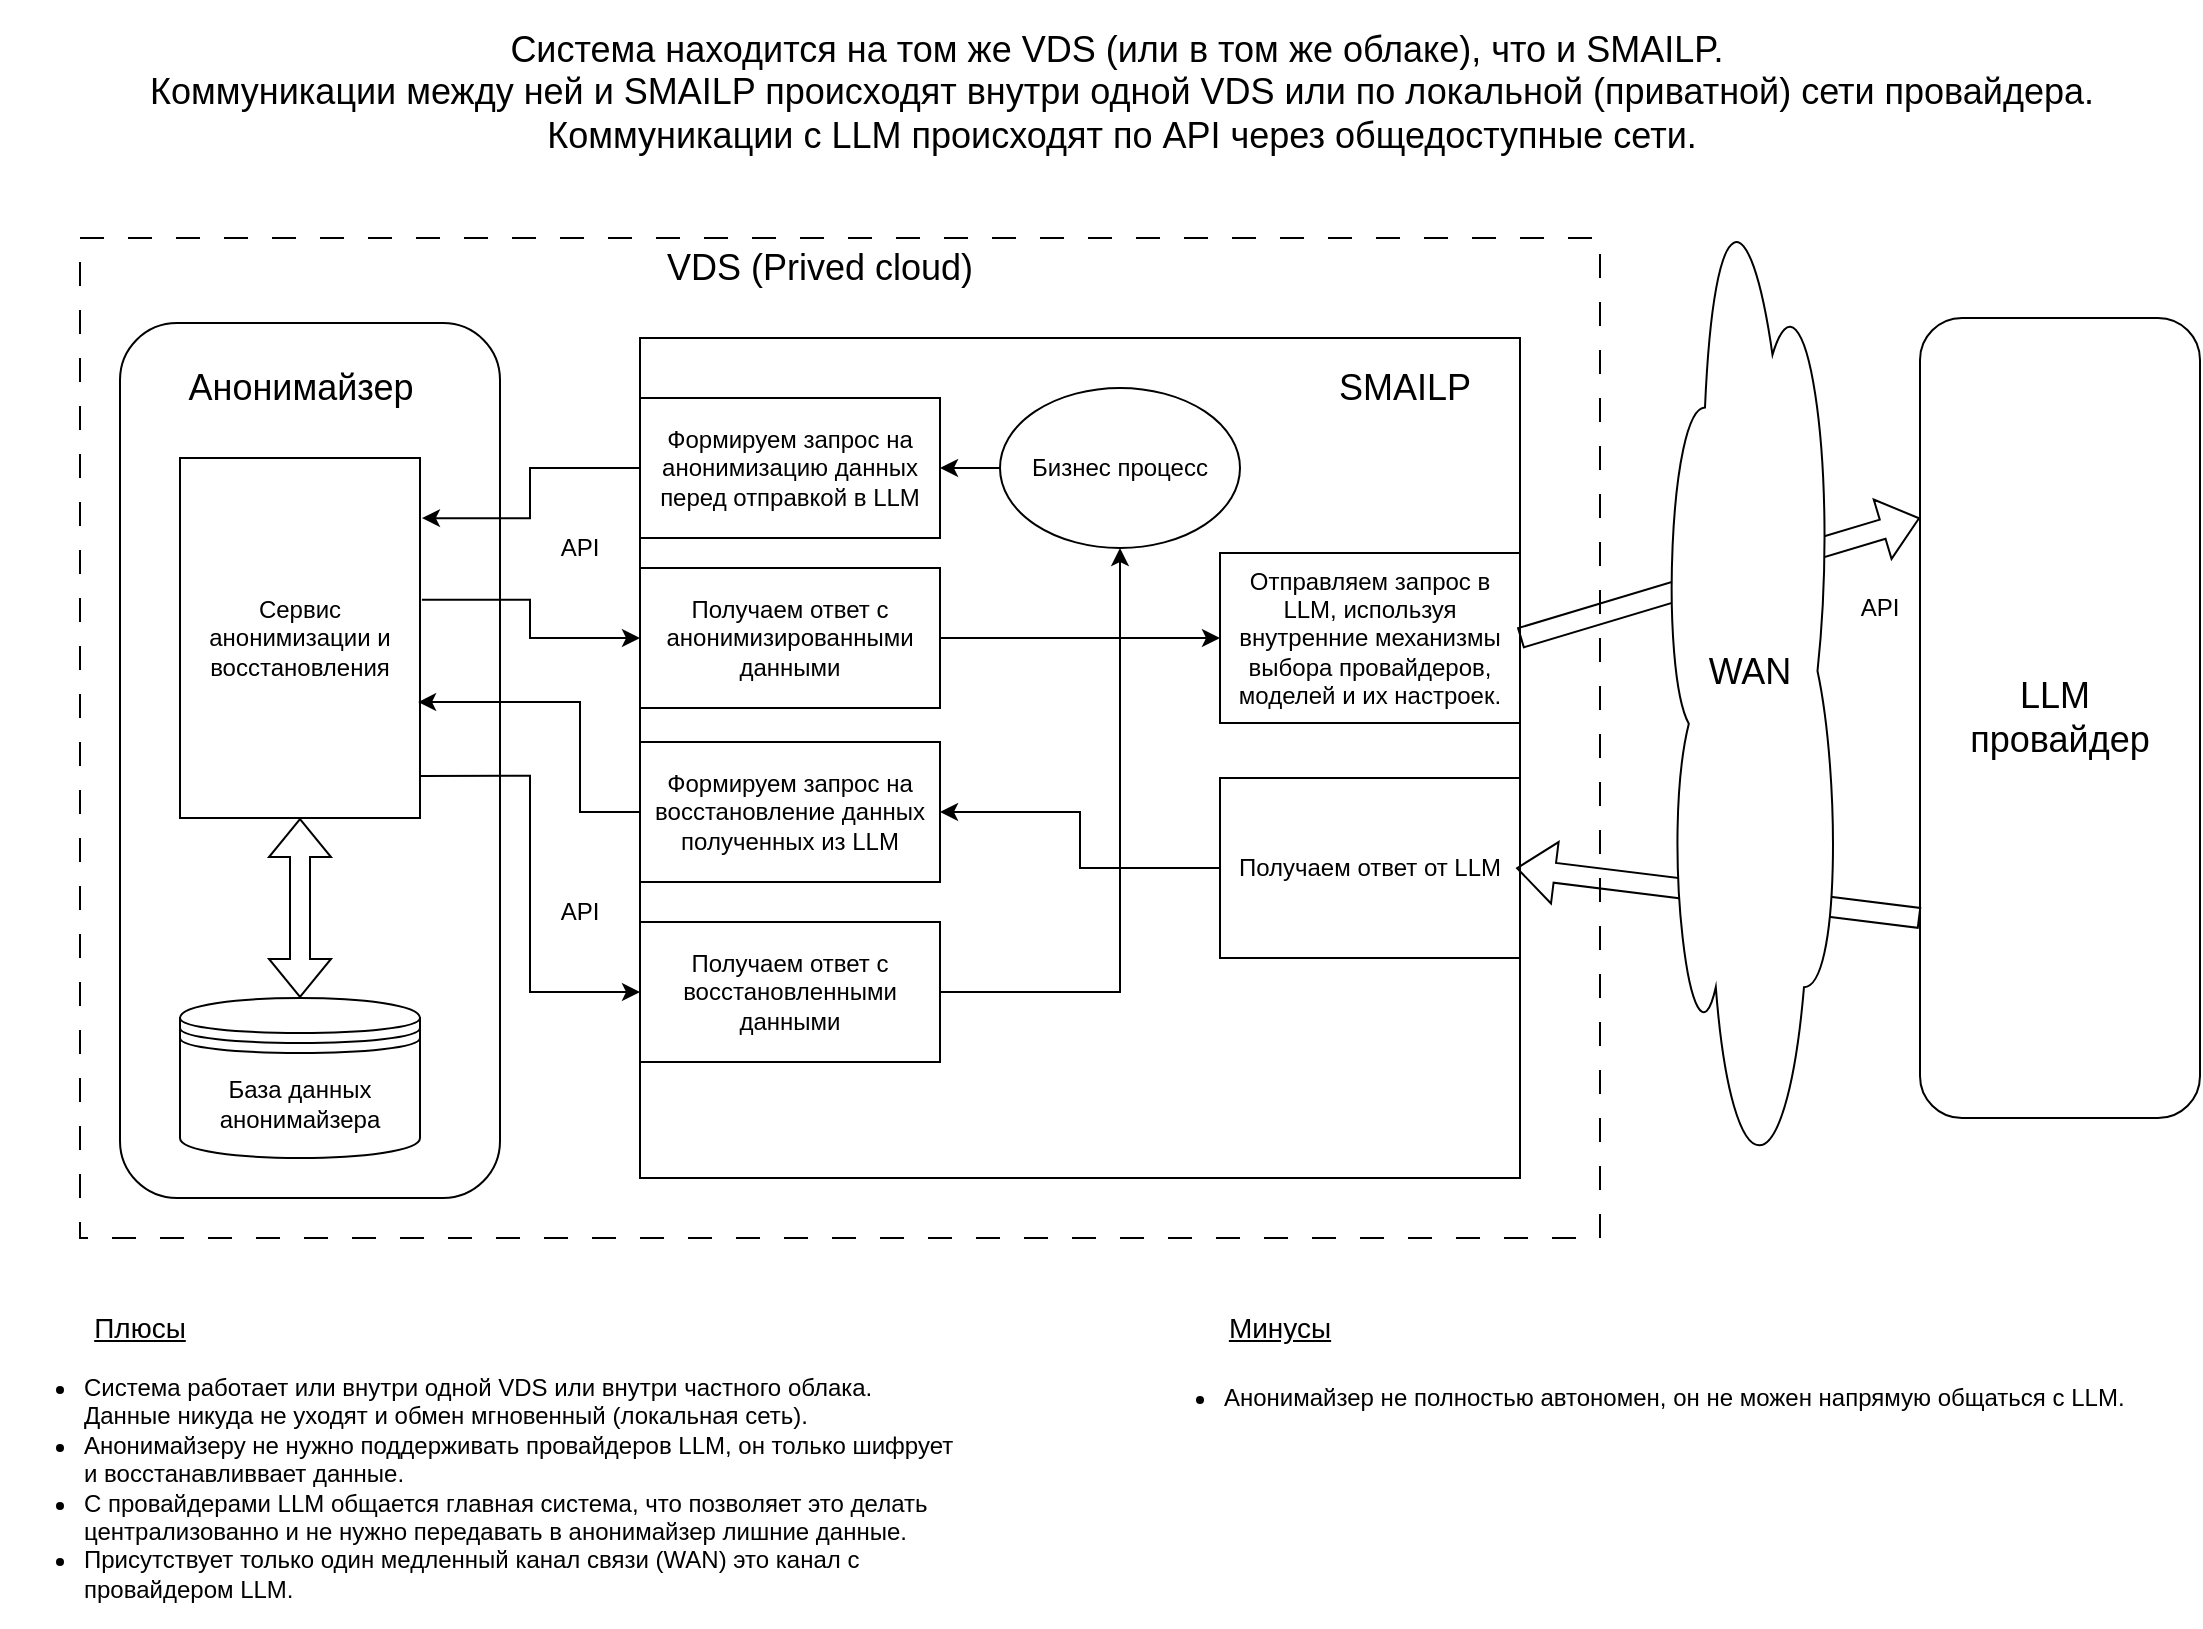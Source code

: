 <mxfile version="27.0.5">
  <diagram name="Страница — 1" id="_c2zIHPguvPGuPpQHwTz">
    <mxGraphModel dx="1611" dy="1716" grid="1" gridSize="10" guides="1" tooltips="1" connect="1" arrows="1" fold="1" page="1" pageScale="1" pageWidth="1169" pageHeight="827" math="0" shadow="0">
      <root>
        <mxCell id="0" />
        <mxCell id="1" parent="0" />
        <mxCell id="jhh1zoFwaYAyAGupVXI--33" value="" style="rounded=0;whiteSpace=wrap;html=1;dashed=1;dashPattern=12 12;" vertex="1" parent="1">
          <mxGeometry x="80" y="110" width="760" height="500" as="geometry" />
        </mxCell>
        <mxCell id="jhh1zoFwaYAyAGupVXI--11" value="" style="rounded=1;whiteSpace=wrap;html=1;" vertex="1" parent="1">
          <mxGeometry x="100" y="152.5" width="190" height="437.5" as="geometry" />
        </mxCell>
        <mxCell id="jhh1zoFwaYAyAGupVXI--62" style="edgeStyle=orthogonalEdgeStyle;rounded=0;orthogonalLoop=1;jettySize=auto;html=1;exitX=1.008;exitY=0.394;exitDx=0;exitDy=0;entryX=0;entryY=0.5;entryDx=0;entryDy=0;exitPerimeter=0;" edge="1" parent="1" source="jhh1zoFwaYAyAGupVXI--14" target="jhh1zoFwaYAyAGupVXI--65">
          <mxGeometry relative="1" as="geometry">
            <mxPoint x="460" y="365.25" as="sourcePoint" />
          </mxGeometry>
        </mxCell>
        <mxCell id="jhh1zoFwaYAyAGupVXI--12" value="База данных анонимайзера" style="shape=datastore;whiteSpace=wrap;html=1;" vertex="1" parent="1">
          <mxGeometry x="130" y="490" width="120" height="80" as="geometry" />
        </mxCell>
        <mxCell id="jhh1zoFwaYAyAGupVXI--74" style="edgeStyle=orthogonalEdgeStyle;rounded=0;orthogonalLoop=1;jettySize=auto;html=1;exitX=1;exitY=0.883;exitDx=0;exitDy=0;entryX=0;entryY=0.5;entryDx=0;entryDy=0;exitPerimeter=0;" edge="1" parent="1" source="jhh1zoFwaYAyAGupVXI--14" target="jhh1zoFwaYAyAGupVXI--75">
          <mxGeometry relative="1" as="geometry" />
        </mxCell>
        <mxCell id="jhh1zoFwaYAyAGupVXI--14" value="Сервис анонимизации и восстановления" style="rounded=0;whiteSpace=wrap;html=1;" vertex="1" parent="1">
          <mxGeometry x="130" y="220" width="120" height="180" as="geometry" />
        </mxCell>
        <mxCell id="jhh1zoFwaYAyAGupVXI--15" value="&lt;font style=&quot;font-size: 18px;&quot;&gt;LLM&amp;nbsp;&lt;/font&gt;&lt;div&gt;&lt;font style=&quot;font-size: 18px;&quot;&gt;провайдер&lt;/font&gt;&lt;/div&gt;" style="rounded=1;whiteSpace=wrap;html=1;" vertex="1" parent="1">
          <mxGeometry x="1000" y="150" width="140" height="400" as="geometry" />
        </mxCell>
        <mxCell id="jhh1zoFwaYAyAGupVXI--18" value="" style="shape=flexArrow;endArrow=classic;startArrow=classic;html=1;rounded=0;entryX=0.5;entryY=1;entryDx=0;entryDy=0;" edge="1" parent="1" source="jhh1zoFwaYAyAGupVXI--12" target="jhh1zoFwaYAyAGupVXI--14">
          <mxGeometry width="100" height="100" relative="1" as="geometry">
            <mxPoint x="590" y="510" as="sourcePoint" />
            <mxPoint x="690" y="410" as="targetPoint" />
          </mxGeometry>
        </mxCell>
        <mxCell id="jhh1zoFwaYAyAGupVXI--28" value="&lt;font style=&quot;font-size: 18px;&quot;&gt;Анонимайзер&lt;/font&gt;" style="text;html=1;align=center;verticalAlign=middle;whiteSpace=wrap;rounded=0;" vertex="1" parent="1">
          <mxGeometry x="132.5" y="170" width="115" height="30" as="geometry" />
        </mxCell>
        <mxCell id="jhh1zoFwaYAyAGupVXI--37" value="&lt;span style=&quot;font-size: 18px;&quot;&gt;VDS (Prived cloud)&lt;/span&gt;" style="text;html=1;align=center;verticalAlign=middle;whiteSpace=wrap;rounded=0;" vertex="1" parent="1">
          <mxGeometry x="360" y="110" width="180" height="30" as="geometry" />
        </mxCell>
        <mxCell id="jhh1zoFwaYAyAGupVXI--45" value="API" style="text;html=1;align=center;verticalAlign=middle;whiteSpace=wrap;rounded=0;" vertex="1" parent="1">
          <mxGeometry x="950" y="280" width="60" height="30" as="geometry" />
        </mxCell>
        <mxCell id="jhh1zoFwaYAyAGupVXI--48" value="&lt;div&gt;&lt;br&gt;&lt;/div&gt;&lt;div style=&quot;text-align: center;&quot;&gt;&lt;font style=&quot;font-size: 18px;&quot;&gt;Система находится на том же VDS (или в том же облаке), что и SMAILP.&amp;nbsp;&lt;/font&gt;&lt;/div&gt;&lt;div style=&quot;text-align: center;&quot;&gt;&lt;font style=&quot;font-size: 18px;&quot;&gt;Коммуникации между ней и SMAILP происходят внутри одной VDS или по локальной (приватной) сети провайдера. Коммуникации с LLM происходят по API через общедоступные сети.&lt;/font&gt;&lt;/div&gt;&lt;div style=&quot;text-align: center;&quot;&gt;&lt;span style=&quot;background-color: transparent; color: light-dark(rgb(0, 0, 0), rgb(255, 255, 255));&quot;&gt;&lt;font size=&quot;3&quot;&gt;&amp;nbsp;&amp;nbsp;&lt;/font&gt;&lt;/span&gt;&lt;/div&gt;" style="text;html=1;align=left;verticalAlign=middle;whiteSpace=wrap;rounded=0;" vertex="1" parent="1">
          <mxGeometry x="100" width="1000" height="80" as="geometry" />
        </mxCell>
        <mxCell id="jhh1zoFwaYAyAGupVXI--49" value="&lt;div&gt;&lt;ul&gt;&lt;li&gt;Система работает или внутри одной VDS или внутри частного облака. Данные никуда не уходят и обмен мгновенный (локальная сеть).&lt;/li&gt;&lt;li&gt;Анонимайзеру не нужно поддерживать провайдеров LLM, он только шифрует и восстанавливвает данные.&lt;/li&gt;&lt;li&gt;С провайдерами LLM общается главная система, что позволяет это делать централизованно и не нужно передавать в анонимайзер лишние данные.&lt;/li&gt;&lt;li&gt;Присутствует только один медленный канал связи (WAN) это канал с провайдером LLM.&amp;nbsp;&lt;/li&gt;&lt;/ul&gt;&lt;/div&gt;" style="text;html=1;align=left;verticalAlign=middle;whiteSpace=wrap;rounded=0;" vertex="1" parent="1">
          <mxGeometry x="40" y="670" width="480" height="130" as="geometry" />
        </mxCell>
        <mxCell id="jhh1zoFwaYAyAGupVXI--50" value="&lt;ul&gt;&lt;li&gt;Анонимайзер не полностью автономен, он не можен напрямую общаться с LLM.&lt;/li&gt;&lt;/ul&gt;" style="text;html=1;align=left;verticalAlign=middle;whiteSpace=wrap;rounded=0;" vertex="1" parent="1">
          <mxGeometry x="610" y="680" width="500" height="20" as="geometry" />
        </mxCell>
        <mxCell id="jhh1zoFwaYAyAGupVXI--51" value="&lt;font style=&quot;font-size: 14px;&quot;&gt;&lt;u&gt;Плюсы&lt;/u&gt;&lt;/font&gt;" style="text;html=1;align=center;verticalAlign=middle;whiteSpace=wrap;rounded=0;" vertex="1" parent="1">
          <mxGeometry x="80" y="640" width="60" height="30" as="geometry" />
        </mxCell>
        <mxCell id="jhh1zoFwaYAyAGupVXI--52" value="&lt;font style=&quot;font-size: 14px;&quot;&gt;&lt;u&gt;Минусы&lt;/u&gt;&lt;/font&gt;" style="text;html=1;align=center;verticalAlign=middle;whiteSpace=wrap;rounded=0;" vertex="1" parent="1">
          <mxGeometry x="650" y="640" width="60" height="30" as="geometry" />
        </mxCell>
        <mxCell id="jhh1zoFwaYAyAGupVXI--63" style="edgeStyle=orthogonalEdgeStyle;rounded=0;orthogonalLoop=1;jettySize=auto;html=1;exitX=0;exitY=0.5;exitDx=0;exitDy=0;entryX=1.008;entryY=0.167;entryDx=0;entryDy=0;entryPerimeter=0;" edge="1" parent="1" source="jhh1zoFwaYAyAGupVXI--64" target="jhh1zoFwaYAyAGupVXI--14">
          <mxGeometry relative="1" as="geometry">
            <mxPoint x="460" y="295" as="targetPoint" />
          </mxGeometry>
        </mxCell>
        <mxCell id="jhh1zoFwaYAyAGupVXI--56" value="" style="rounded=0;whiteSpace=wrap;html=1;" vertex="1" parent="1">
          <mxGeometry x="360" y="160" width="440" height="420" as="geometry" />
        </mxCell>
        <mxCell id="jhh1zoFwaYAyAGupVXI--60" value="&lt;font style=&quot;font-size: 18px;&quot;&gt;SMAILP&lt;/font&gt;" style="text;html=1;align=center;verticalAlign=middle;whiteSpace=wrap;rounded=0;" vertex="1" parent="1">
          <mxGeometry x="685" y="170" width="115" height="30" as="geometry" />
        </mxCell>
        <mxCell id="jhh1zoFwaYAyAGupVXI--64" value="Формируем запрос на анонимизацию данных перед отправкой в LLM" style="rounded=0;whiteSpace=wrap;html=1;" vertex="1" parent="1">
          <mxGeometry x="360" y="190" width="150" height="70" as="geometry" />
        </mxCell>
        <mxCell id="jhh1zoFwaYAyAGupVXI--67" style="edgeStyle=orthogonalEdgeStyle;rounded=0;orthogonalLoop=1;jettySize=auto;html=1;exitX=1;exitY=0.5;exitDx=0;exitDy=0;entryX=0;entryY=0.5;entryDx=0;entryDy=0;" edge="1" parent="1" source="jhh1zoFwaYAyAGupVXI--65" target="jhh1zoFwaYAyAGupVXI--66">
          <mxGeometry relative="1" as="geometry" />
        </mxCell>
        <mxCell id="jhh1zoFwaYAyAGupVXI--65" value="Получаем ответ с анонимизированными данными" style="rounded=0;whiteSpace=wrap;html=1;" vertex="1" parent="1">
          <mxGeometry x="360" y="275" width="150" height="70" as="geometry" />
        </mxCell>
        <mxCell id="jhh1zoFwaYAyAGupVXI--66" value="Отправляем запрос в LLM, используя внутренние механизмы выбора провайдеров, моделей и их настроек." style="rounded=0;whiteSpace=wrap;html=1;" vertex="1" parent="1">
          <mxGeometry x="650" y="267.5" width="150" height="85" as="geometry" />
        </mxCell>
        <mxCell id="jhh1zoFwaYAyAGupVXI--72" style="edgeStyle=orthogonalEdgeStyle;rounded=0;orthogonalLoop=1;jettySize=auto;html=1;exitX=0;exitY=0.5;exitDx=0;exitDy=0;entryX=1;entryY=0.5;entryDx=0;entryDy=0;" edge="1" parent="1" source="jhh1zoFwaYAyAGupVXI--68" target="jhh1zoFwaYAyAGupVXI--69">
          <mxGeometry relative="1" as="geometry" />
        </mxCell>
        <mxCell id="jhh1zoFwaYAyAGupVXI--68" value="Получаем ответ от LLM" style="rounded=0;whiteSpace=wrap;html=1;" vertex="1" parent="1">
          <mxGeometry x="650" y="380" width="150" height="90" as="geometry" />
        </mxCell>
        <mxCell id="jhh1zoFwaYAyAGupVXI--73" style="edgeStyle=orthogonalEdgeStyle;rounded=0;orthogonalLoop=1;jettySize=auto;html=1;exitX=0;exitY=0.5;exitDx=0;exitDy=0;entryX=0.992;entryY=0.678;entryDx=0;entryDy=0;entryPerimeter=0;" edge="1" parent="1" source="jhh1zoFwaYAyAGupVXI--69" target="jhh1zoFwaYAyAGupVXI--14">
          <mxGeometry relative="1" as="geometry">
            <Array as="points">
              <mxPoint x="330" y="397" />
              <mxPoint x="330" y="342" />
            </Array>
          </mxGeometry>
        </mxCell>
        <mxCell id="jhh1zoFwaYAyAGupVXI--69" value="Формируем запрос на восстановление данных полученных из LLM" style="rounded=0;whiteSpace=wrap;html=1;" vertex="1" parent="1">
          <mxGeometry x="360" y="362" width="150" height="70" as="geometry" />
        </mxCell>
        <mxCell id="jhh1zoFwaYAyAGupVXI--71" style="edgeStyle=orthogonalEdgeStyle;rounded=0;orthogonalLoop=1;jettySize=auto;html=1;exitX=0;exitY=0.5;exitDx=0;exitDy=0;entryX=1;entryY=0.5;entryDx=0;entryDy=0;" edge="1" parent="1" source="jhh1zoFwaYAyAGupVXI--70" target="jhh1zoFwaYAyAGupVXI--64">
          <mxGeometry relative="1" as="geometry" />
        </mxCell>
        <mxCell id="jhh1zoFwaYAyAGupVXI--70" value="Бизнес процесс" style="ellipse;whiteSpace=wrap;html=1;" vertex="1" parent="1">
          <mxGeometry x="540" y="185" width="120" height="80" as="geometry" />
        </mxCell>
        <mxCell id="jhh1zoFwaYAyAGupVXI--76" style="edgeStyle=orthogonalEdgeStyle;rounded=0;orthogonalLoop=1;jettySize=auto;html=1;exitX=1;exitY=0.5;exitDx=0;exitDy=0;entryX=0.5;entryY=1;entryDx=0;entryDy=0;" edge="1" parent="1" source="jhh1zoFwaYAyAGupVXI--75" target="jhh1zoFwaYAyAGupVXI--70">
          <mxGeometry relative="1" as="geometry" />
        </mxCell>
        <mxCell id="jhh1zoFwaYAyAGupVXI--75" value="Получаем ответ с восстановленными данными" style="rounded=0;whiteSpace=wrap;html=1;" vertex="1" parent="1">
          <mxGeometry x="360" y="452" width="150" height="70" as="geometry" />
        </mxCell>
        <mxCell id="jhh1zoFwaYAyAGupVXI--77" value="" style="shape=flexArrow;endArrow=classic;html=1;rounded=0;exitX=1;exitY=0.5;exitDx=0;exitDy=0;entryX=0;entryY=0.25;entryDx=0;entryDy=0;" edge="1" parent="1" source="jhh1zoFwaYAyAGupVXI--66" target="jhh1zoFwaYAyAGupVXI--15">
          <mxGeometry width="50" height="50" relative="1" as="geometry">
            <mxPoint x="620" y="470" as="sourcePoint" />
            <mxPoint x="670" y="420" as="targetPoint" />
          </mxGeometry>
        </mxCell>
        <mxCell id="jhh1zoFwaYAyAGupVXI--78" value="" style="shape=flexArrow;endArrow=classic;html=1;rounded=0;exitX=0;exitY=0.75;exitDx=0;exitDy=0;entryX=0.987;entryY=0.5;entryDx=0;entryDy=0;entryPerimeter=0;" edge="1" parent="1" source="jhh1zoFwaYAyAGupVXI--15" target="jhh1zoFwaYAyAGupVXI--68">
          <mxGeometry width="50" height="50" relative="1" as="geometry">
            <mxPoint x="810" y="325" as="sourcePoint" />
            <mxPoint x="1010" y="260" as="targetPoint" />
          </mxGeometry>
        </mxCell>
        <mxCell id="jhh1zoFwaYAyAGupVXI--27" value="&lt;font style=&quot;font-size: 18px;&quot;&gt;WAN&lt;/font&gt;" style="ellipse;shape=cloud;whiteSpace=wrap;html=1;" vertex="1" parent="1">
          <mxGeometry x="870" y="63" width="90" height="527" as="geometry" />
        </mxCell>
        <mxCell id="jhh1zoFwaYAyAGupVXI--80" value="API" style="text;html=1;align=center;verticalAlign=middle;whiteSpace=wrap;rounded=0;" vertex="1" parent="1">
          <mxGeometry x="300" y="250" width="60" height="30" as="geometry" />
        </mxCell>
        <mxCell id="jhh1zoFwaYAyAGupVXI--82" value="API" style="text;html=1;align=center;verticalAlign=middle;whiteSpace=wrap;rounded=0;" vertex="1" parent="1">
          <mxGeometry x="300" y="432" width="60" height="30" as="geometry" />
        </mxCell>
      </root>
    </mxGraphModel>
  </diagram>
</mxfile>
